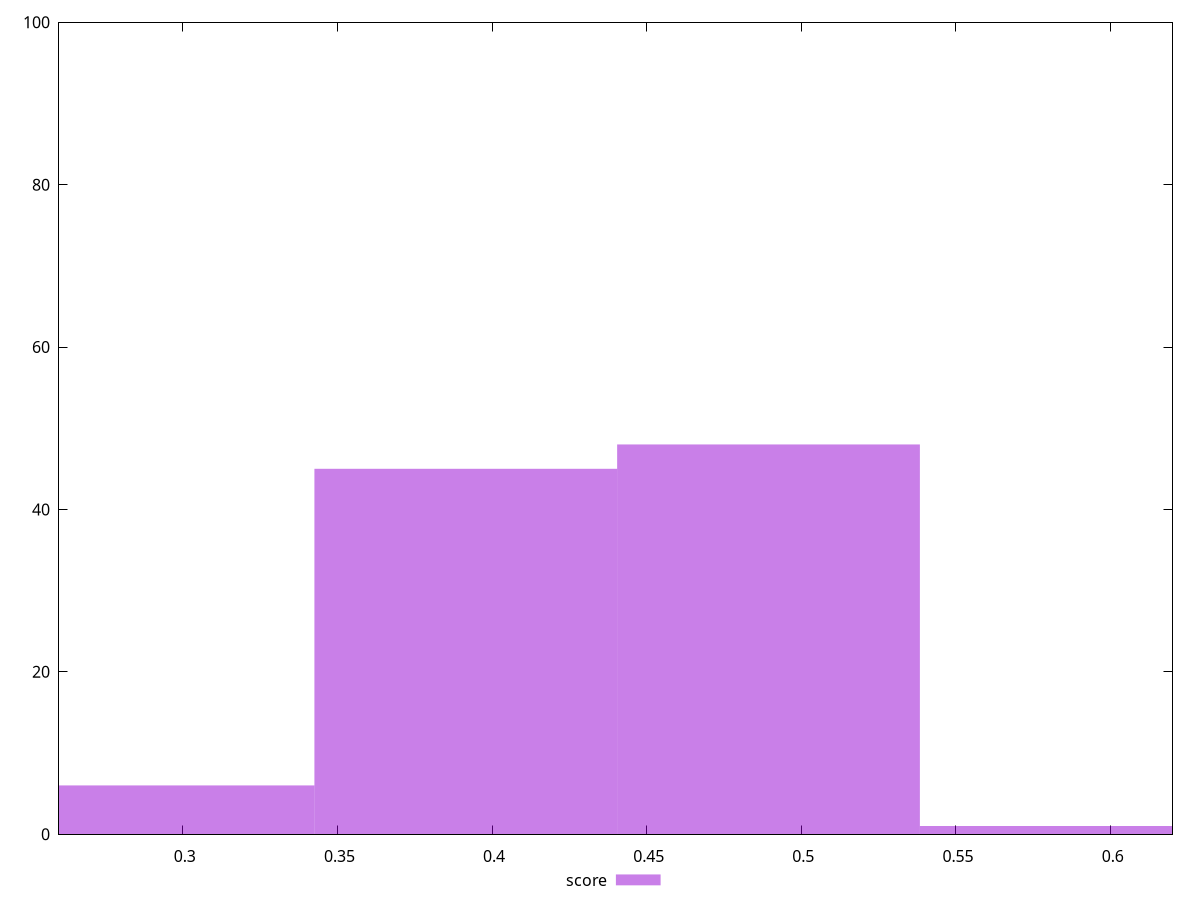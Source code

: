 reset

$score <<EOF
0.3915128887064049 45
0.5872693330596073 1
0.48939111088300613 48
0.29363466652980363 6
EOF

set key outside below
set boxwidth 0.09787822217660122
set xrange [0.26:0.62]
set yrange [0:100]
set trange [0:100]
set style fill transparent solid 0.5 noborder
set terminal svg size 640, 490 enhanced background rgb 'white'
set output "reports/report_00028_2021-02-24T12-49-42.674Z/uses-http2/samples/agenda/score/histogram.svg"

plot $score title "score" with boxes

reset

